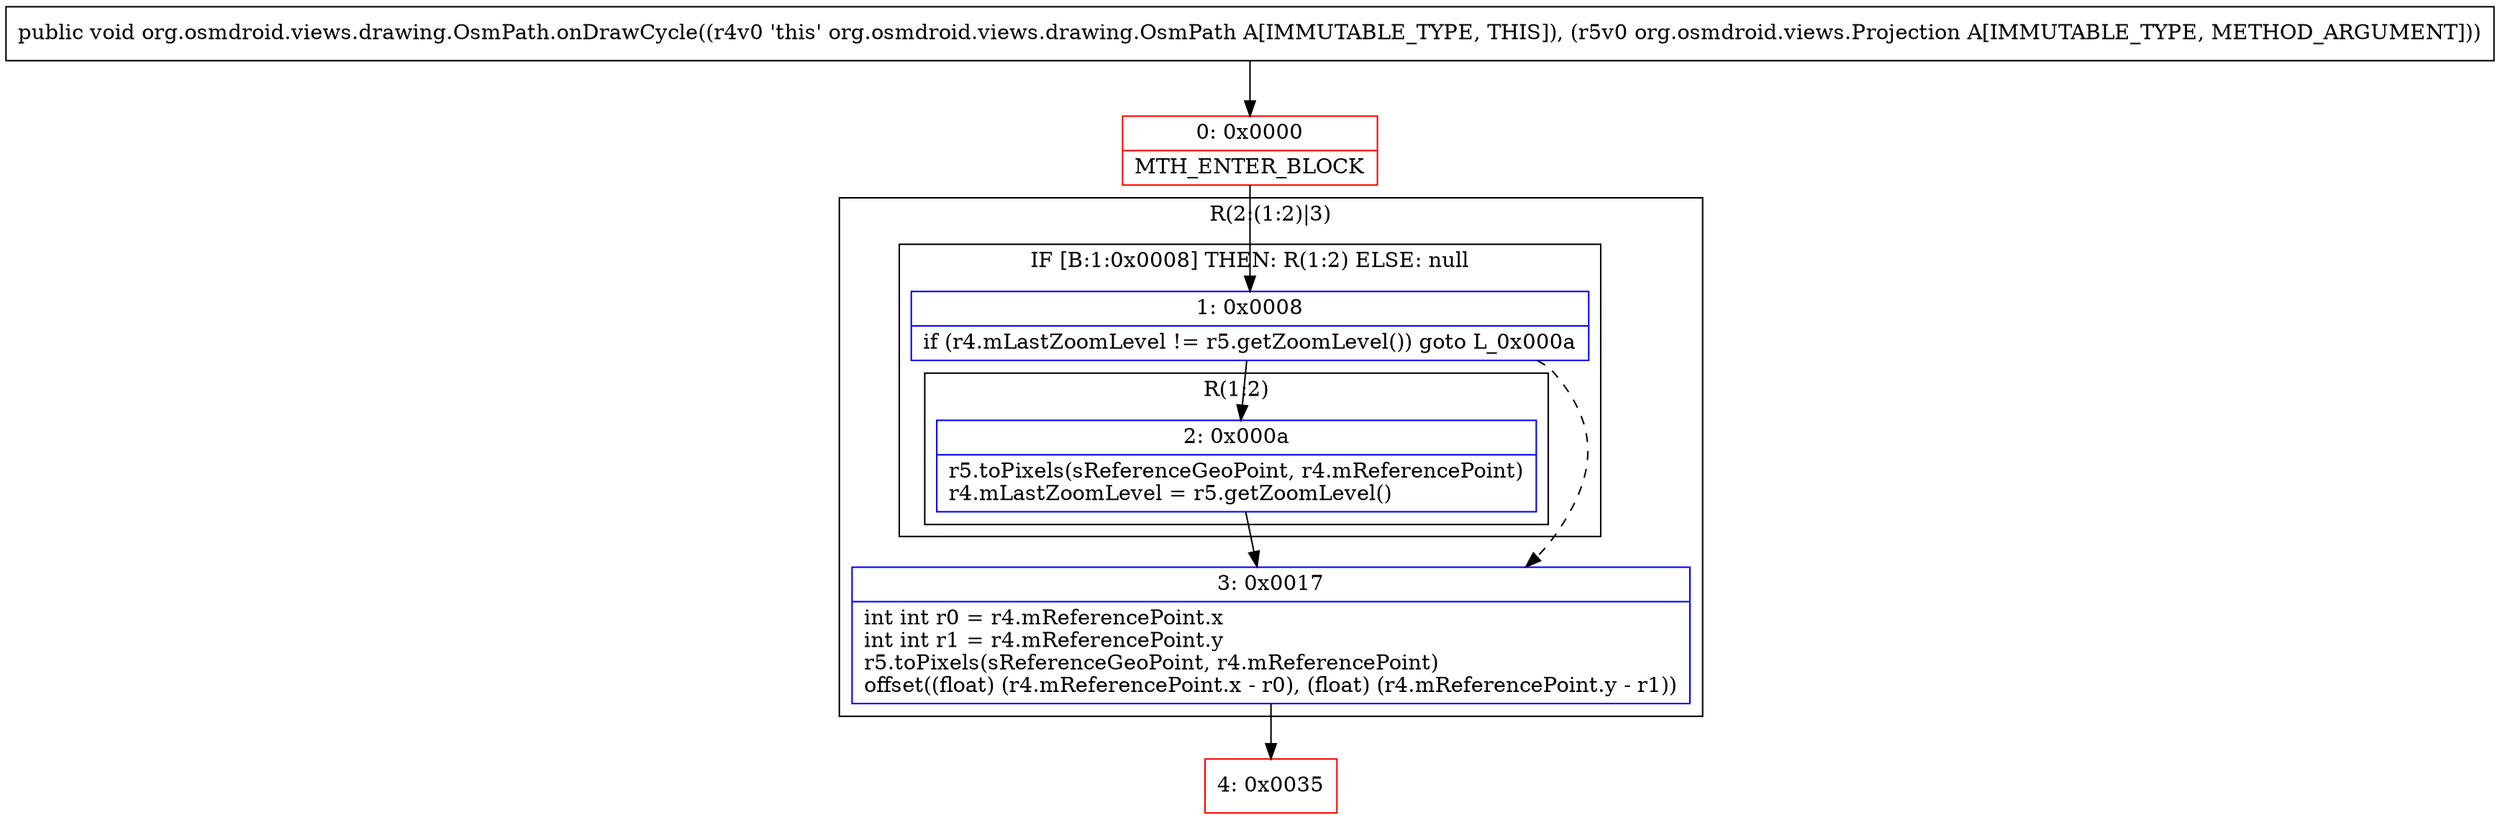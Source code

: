 digraph "CFG fororg.osmdroid.views.drawing.OsmPath.onDrawCycle(Lorg\/osmdroid\/views\/Projection;)V" {
subgraph cluster_Region_1808075159 {
label = "R(2:(1:2)|3)";
node [shape=record,color=blue];
subgraph cluster_IfRegion_1518157859 {
label = "IF [B:1:0x0008] THEN: R(1:2) ELSE: null";
node [shape=record,color=blue];
Node_1 [shape=record,label="{1\:\ 0x0008|if (r4.mLastZoomLevel != r5.getZoomLevel()) goto L_0x000a\l}"];
subgraph cluster_Region_1406887482 {
label = "R(1:2)";
node [shape=record,color=blue];
Node_2 [shape=record,label="{2\:\ 0x000a|r5.toPixels(sReferenceGeoPoint, r4.mReferencePoint)\lr4.mLastZoomLevel = r5.getZoomLevel()\l}"];
}
}
Node_3 [shape=record,label="{3\:\ 0x0017|int int r0 = r4.mReferencePoint.x\lint int r1 = r4.mReferencePoint.y\lr5.toPixels(sReferenceGeoPoint, r4.mReferencePoint)\loffset((float) (r4.mReferencePoint.x \- r0), (float) (r4.mReferencePoint.y \- r1))\l}"];
}
Node_0 [shape=record,color=red,label="{0\:\ 0x0000|MTH_ENTER_BLOCK\l}"];
Node_4 [shape=record,color=red,label="{4\:\ 0x0035}"];
MethodNode[shape=record,label="{public void org.osmdroid.views.drawing.OsmPath.onDrawCycle((r4v0 'this' org.osmdroid.views.drawing.OsmPath A[IMMUTABLE_TYPE, THIS]), (r5v0 org.osmdroid.views.Projection A[IMMUTABLE_TYPE, METHOD_ARGUMENT])) }"];
MethodNode -> Node_0;
Node_1 -> Node_2;
Node_1 -> Node_3[style=dashed];
Node_2 -> Node_3;
Node_3 -> Node_4;
Node_0 -> Node_1;
}

